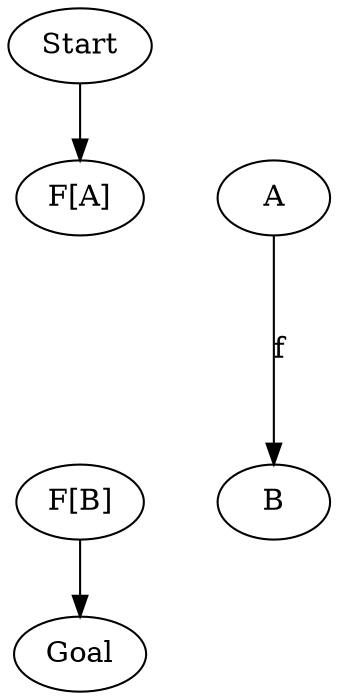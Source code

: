digraph {
    Start[class="extremity"]
    Goal[class="extremity"]

    FA[label="F[A]" group="upper" class="start,disabled"]
    FB[label="F[B]" group="upper" class="goal,disabled"]

    A[group="lower"]
    B[group="lower"]
    X[group="upper" style="invis"]

    {
        rank=same
        FB -> B[dir="back" style="invis"]
    }

        {
        rank=same
        FA -> A[style="invis"]
    }


    FA -> X[style="invis"]

    A -> B[label="f"]
    X -> FB[style="invis"]


    Start -> FA[class="start,disabled"]
    FB -> Goal[class="goal,disabled"]
}
